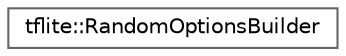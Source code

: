 digraph "Graphical Class Hierarchy"
{
 // LATEX_PDF_SIZE
  bgcolor="transparent";
  edge [fontname=Helvetica,fontsize=10,labelfontname=Helvetica,labelfontsize=10];
  node [fontname=Helvetica,fontsize=10,shape=box,height=0.2,width=0.4];
  rankdir="LR";
  Node0 [id="Node000000",label="tflite::RandomOptionsBuilder",height=0.2,width=0.4,color="grey40", fillcolor="white", style="filled",URL="$structtflite_1_1_random_options_builder.html",tooltip=" "];
}
